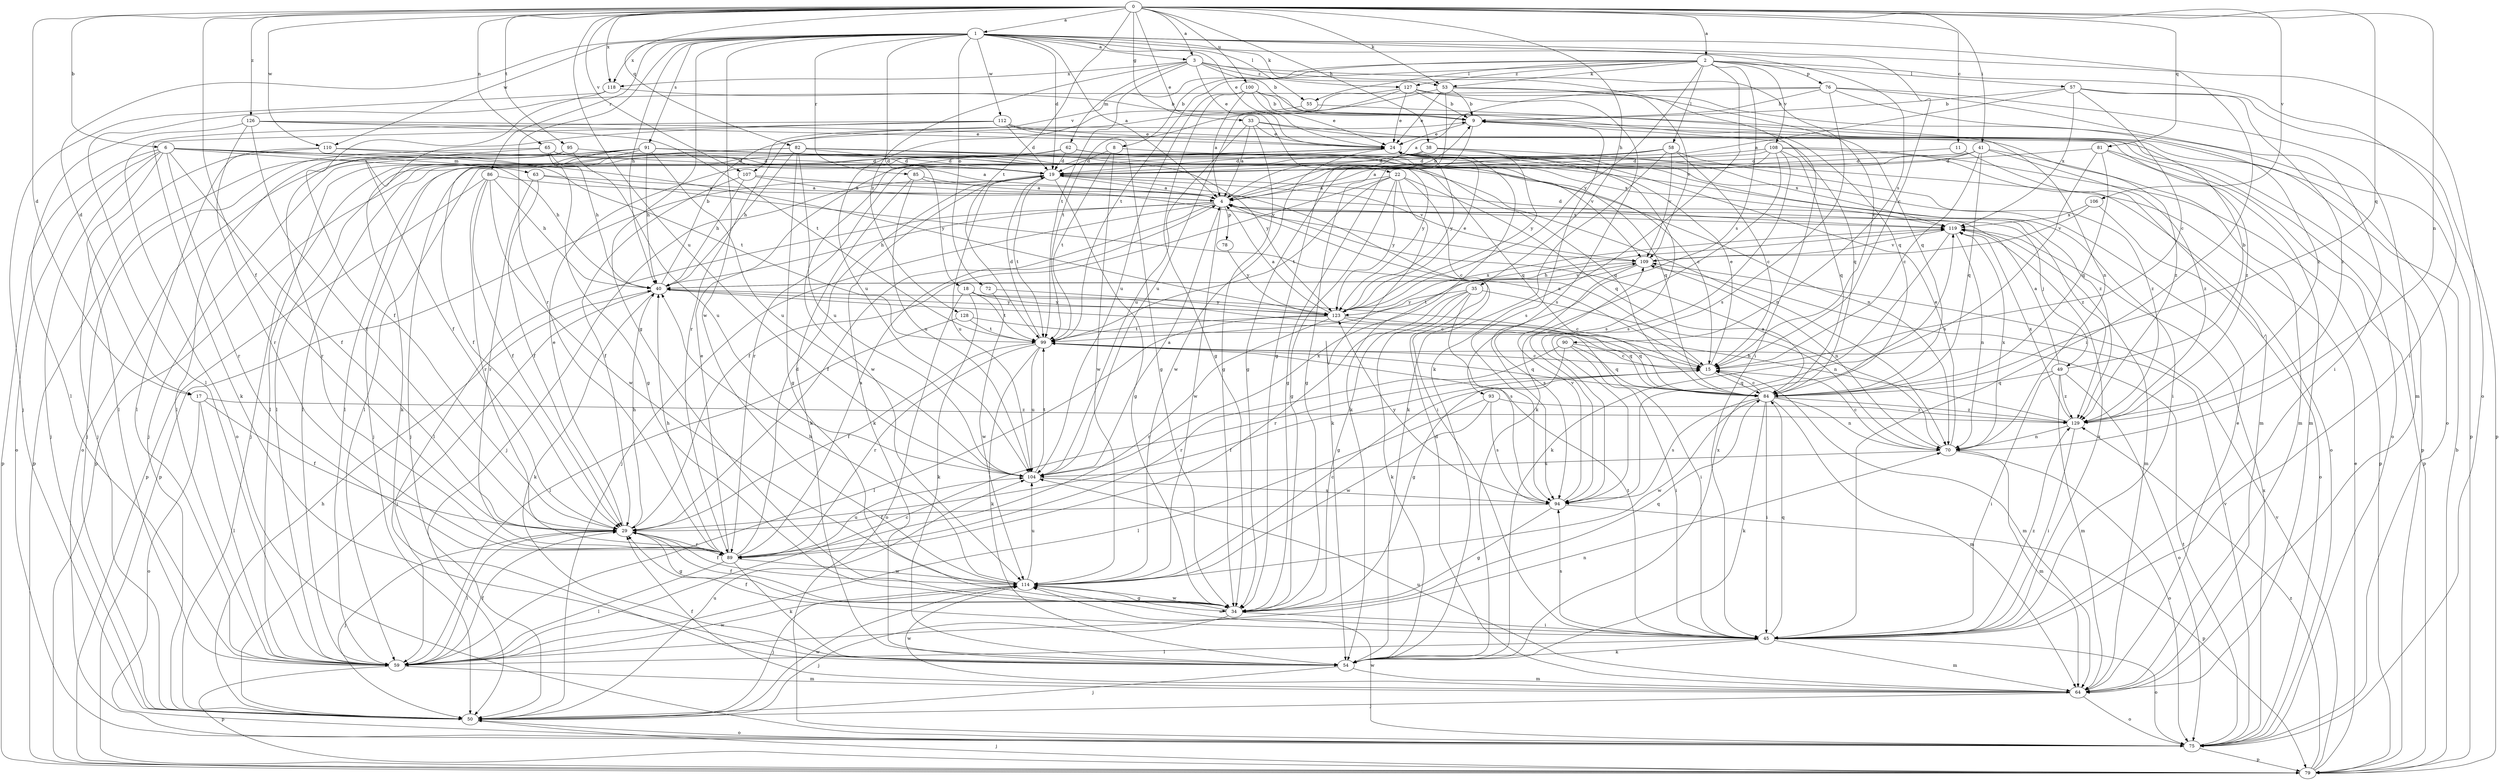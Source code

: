 strict digraph  {
0;
1;
2;
3;
4;
6;
8;
9;
11;
15;
17;
18;
19;
22;
24;
29;
33;
34;
35;
38;
40;
41;
45;
49;
50;
53;
54;
55;
57;
58;
59;
62;
63;
64;
65;
70;
72;
75;
76;
78;
79;
81;
82;
84;
85;
86;
89;
90;
91;
93;
94;
95;
99;
100;
104;
106;
107;
108;
109;
110;
112;
114;
118;
119;
123;
126;
127;
128;
129;
0 -> 1  [label=a];
0 -> 2  [label=a];
0 -> 3  [label=a];
0 -> 6  [label=b];
0 -> 11  [label=c];
0 -> 17  [label=d];
0 -> 22  [label=e];
0 -> 29  [label=f];
0 -> 33  [label=g];
0 -> 35  [label=h];
0 -> 38  [label=h];
0 -> 41  [label=i];
0 -> 53  [label=k];
0 -> 65  [label=n];
0 -> 70  [label=n];
0 -> 81  [label=q];
0 -> 82  [label=q];
0 -> 84  [label=q];
0 -> 95  [label=t];
0 -> 99  [label=t];
0 -> 100  [label=u];
0 -> 104  [label=u];
0 -> 106  [label=v];
0 -> 107  [label=v];
0 -> 110  [label=w];
0 -> 118  [label=x];
0 -> 126  [label=z];
1 -> 3  [label=a];
1 -> 4  [label=a];
1 -> 15  [label=c];
1 -> 17  [label=d];
1 -> 18  [label=d];
1 -> 19  [label=d];
1 -> 24  [label=e];
1 -> 34  [label=g];
1 -> 40  [label=h];
1 -> 45  [label=i];
1 -> 53  [label=k];
1 -> 55  [label=l];
1 -> 72  [label=o];
1 -> 75  [label=o];
1 -> 85  [label=r];
1 -> 86  [label=r];
1 -> 89  [label=r];
1 -> 90  [label=s];
1 -> 91  [label=s];
1 -> 110  [label=w];
1 -> 112  [label=w];
1 -> 114  [label=w];
1 -> 118  [label=x];
2 -> 8  [label=b];
2 -> 45  [label=i];
2 -> 53  [label=k];
2 -> 54  [label=k];
2 -> 55  [label=l];
2 -> 57  [label=l];
2 -> 58  [label=l];
2 -> 76  [label=p];
2 -> 93  [label=s];
2 -> 99  [label=t];
2 -> 107  [label=v];
2 -> 108  [label=v];
2 -> 123  [label=y];
2 -> 127  [label=z];
3 -> 9  [label=b];
3 -> 15  [label=c];
3 -> 24  [label=e];
3 -> 45  [label=i];
3 -> 62  [label=m];
3 -> 99  [label=t];
3 -> 118  [label=x];
3 -> 127  [label=z];
3 -> 128  [label=z];
4 -> 9  [label=b];
4 -> 29  [label=f];
4 -> 40  [label=h];
4 -> 49  [label=j];
4 -> 50  [label=j];
4 -> 59  [label=l];
4 -> 78  [label=p];
4 -> 114  [label=w];
4 -> 119  [label=x];
6 -> 29  [label=f];
6 -> 40  [label=h];
6 -> 50  [label=j];
6 -> 59  [label=l];
6 -> 63  [label=m];
6 -> 70  [label=n];
6 -> 75  [label=o];
6 -> 79  [label=p];
6 -> 89  [label=r];
6 -> 123  [label=y];
8 -> 19  [label=d];
8 -> 45  [label=i];
8 -> 99  [label=t];
8 -> 114  [label=w];
9 -> 24  [label=e];
9 -> 34  [label=g];
9 -> 84  [label=q];
9 -> 94  [label=s];
11 -> 19  [label=d];
11 -> 64  [label=m];
15 -> 4  [label=a];
15 -> 24  [label=e];
15 -> 29  [label=f];
15 -> 64  [label=m];
15 -> 84  [label=q];
17 -> 29  [label=f];
17 -> 59  [label=l];
17 -> 75  [label=o];
17 -> 129  [label=z];
18 -> 15  [label=c];
18 -> 54  [label=k];
18 -> 75  [label=o];
18 -> 99  [label=t];
18 -> 123  [label=y];
19 -> 4  [label=a];
19 -> 34  [label=g];
19 -> 50  [label=j];
19 -> 54  [label=k];
19 -> 79  [label=p];
19 -> 99  [label=t];
19 -> 104  [label=u];
19 -> 109  [label=v];
22 -> 4  [label=a];
22 -> 15  [label=c];
22 -> 29  [label=f];
22 -> 34  [label=g];
22 -> 54  [label=k];
22 -> 84  [label=q];
22 -> 99  [label=t];
22 -> 123  [label=y];
24 -> 19  [label=d];
24 -> 50  [label=j];
24 -> 54  [label=k];
24 -> 114  [label=w];
24 -> 123  [label=y];
24 -> 129  [label=z];
29 -> 24  [label=e];
29 -> 34  [label=g];
29 -> 40  [label=h];
29 -> 50  [label=j];
29 -> 59  [label=l];
29 -> 89  [label=r];
33 -> 4  [label=a];
33 -> 24  [label=e];
33 -> 34  [label=g];
33 -> 75  [label=o];
33 -> 79  [label=p];
33 -> 104  [label=u];
34 -> 29  [label=f];
34 -> 45  [label=i];
34 -> 50  [label=j];
34 -> 84  [label=q];
34 -> 114  [label=w];
35 -> 34  [label=g];
35 -> 54  [label=k];
35 -> 70  [label=n];
35 -> 89  [label=r];
35 -> 94  [label=s];
35 -> 123  [label=y];
38 -> 19  [label=d];
38 -> 89  [label=r];
38 -> 94  [label=s];
38 -> 119  [label=x];
38 -> 123  [label=y];
40 -> 9  [label=b];
40 -> 15  [label=c];
40 -> 50  [label=j];
40 -> 54  [label=k];
40 -> 109  [label=v];
40 -> 123  [label=y];
41 -> 4  [label=a];
41 -> 15  [label=c];
41 -> 19  [label=d];
41 -> 34  [label=g];
41 -> 64  [label=m];
41 -> 84  [label=q];
41 -> 129  [label=z];
45 -> 29  [label=f];
45 -> 54  [label=k];
45 -> 59  [label=l];
45 -> 64  [label=m];
45 -> 75  [label=o];
45 -> 84  [label=q];
45 -> 94  [label=s];
45 -> 99  [label=t];
45 -> 114  [label=w];
45 -> 119  [label=x];
45 -> 129  [label=z];
49 -> 4  [label=a];
49 -> 9  [label=b];
49 -> 45  [label=i];
49 -> 64  [label=m];
49 -> 75  [label=o];
49 -> 84  [label=q];
49 -> 129  [label=z];
50 -> 40  [label=h];
50 -> 75  [label=o];
50 -> 104  [label=u];
50 -> 114  [label=w];
53 -> 9  [label=b];
53 -> 24  [label=e];
53 -> 34  [label=g];
53 -> 84  [label=q];
53 -> 99  [label=t];
53 -> 109  [label=v];
54 -> 50  [label=j];
54 -> 64  [label=m];
54 -> 119  [label=x];
55 -> 70  [label=n];
55 -> 104  [label=u];
57 -> 4  [label=a];
57 -> 9  [label=b];
57 -> 15  [label=c];
57 -> 79  [label=p];
57 -> 119  [label=x];
57 -> 129  [label=z];
58 -> 15  [label=c];
58 -> 19  [label=d];
58 -> 50  [label=j];
58 -> 54  [label=k];
58 -> 59  [label=l];
58 -> 109  [label=v];
58 -> 129  [label=z];
59 -> 15  [label=c];
59 -> 29  [label=f];
59 -> 64  [label=m];
59 -> 70  [label=n];
59 -> 79  [label=p];
59 -> 114  [label=w];
62 -> 19  [label=d];
62 -> 59  [label=l];
62 -> 79  [label=p];
62 -> 84  [label=q];
62 -> 109  [label=v];
62 -> 114  [label=w];
62 -> 119  [label=x];
63 -> 4  [label=a];
63 -> 29  [label=f];
63 -> 45  [label=i];
63 -> 89  [label=r];
64 -> 19  [label=d];
64 -> 24  [label=e];
64 -> 29  [label=f];
64 -> 50  [label=j];
64 -> 75  [label=o];
64 -> 104  [label=u];
64 -> 114  [label=w];
65 -> 4  [label=a];
65 -> 19  [label=d];
65 -> 34  [label=g];
65 -> 40  [label=h];
65 -> 50  [label=j];
65 -> 79  [label=p];
70 -> 4  [label=a];
70 -> 15  [label=c];
70 -> 24  [label=e];
70 -> 64  [label=m];
70 -> 75  [label=o];
70 -> 104  [label=u];
70 -> 119  [label=x];
72 -> 114  [label=w];
72 -> 123  [label=y];
75 -> 79  [label=p];
75 -> 99  [label=t];
75 -> 109  [label=v];
75 -> 114  [label=w];
75 -> 119  [label=x];
76 -> 4  [label=a];
76 -> 9  [label=b];
76 -> 45  [label=i];
76 -> 59  [label=l];
76 -> 64  [label=m];
76 -> 94  [label=s];
76 -> 129  [label=z];
78 -> 123  [label=y];
79 -> 9  [label=b];
79 -> 24  [label=e];
79 -> 50  [label=j];
79 -> 109  [label=v];
79 -> 129  [label=z];
81 -> 19  [label=d];
81 -> 64  [label=m];
81 -> 79  [label=p];
81 -> 84  [label=q];
81 -> 94  [label=s];
82 -> 15  [label=c];
82 -> 19  [label=d];
82 -> 34  [label=g];
82 -> 40  [label=h];
82 -> 50  [label=j];
82 -> 59  [label=l];
82 -> 84  [label=q];
82 -> 104  [label=u];
82 -> 123  [label=y];
84 -> 15  [label=c];
84 -> 45  [label=i];
84 -> 54  [label=k];
84 -> 64  [label=m];
84 -> 70  [label=n];
84 -> 94  [label=s];
84 -> 114  [label=w];
84 -> 129  [label=z];
85 -> 4  [label=a];
85 -> 54  [label=k];
85 -> 104  [label=u];
85 -> 129  [label=z];
86 -> 4  [label=a];
86 -> 29  [label=f];
86 -> 40  [label=h];
86 -> 79  [label=p];
86 -> 89  [label=r];
86 -> 114  [label=w];
89 -> 4  [label=a];
89 -> 19  [label=d];
89 -> 24  [label=e];
89 -> 40  [label=h];
89 -> 54  [label=k];
89 -> 59  [label=l];
89 -> 104  [label=u];
89 -> 114  [label=w];
90 -> 15  [label=c];
90 -> 34  [label=g];
90 -> 45  [label=i];
90 -> 84  [label=q];
90 -> 89  [label=r];
91 -> 19  [label=d];
91 -> 29  [label=f];
91 -> 40  [label=h];
91 -> 50  [label=j];
91 -> 54  [label=k];
91 -> 59  [label=l];
91 -> 70  [label=n];
91 -> 75  [label=o];
91 -> 84  [label=q];
91 -> 104  [label=u];
91 -> 123  [label=y];
93 -> 59  [label=l];
93 -> 94  [label=s];
93 -> 114  [label=w];
93 -> 129  [label=z];
94 -> 29  [label=f];
94 -> 34  [label=g];
94 -> 79  [label=p];
94 -> 109  [label=v];
94 -> 123  [label=y];
95 -> 19  [label=d];
95 -> 59  [label=l];
95 -> 89  [label=r];
95 -> 104  [label=u];
99 -> 15  [label=c];
99 -> 19  [label=d];
99 -> 29  [label=f];
99 -> 54  [label=k];
99 -> 84  [label=q];
99 -> 89  [label=r];
99 -> 104  [label=u];
100 -> 4  [label=a];
100 -> 9  [label=b];
100 -> 24  [label=e];
100 -> 34  [label=g];
100 -> 75  [label=o];
100 -> 84  [label=q];
100 -> 104  [label=u];
104 -> 4  [label=a];
104 -> 94  [label=s];
104 -> 99  [label=t];
104 -> 119  [label=x];
106 -> 75  [label=o];
106 -> 109  [label=v];
106 -> 119  [label=x];
107 -> 4  [label=a];
107 -> 29  [label=f];
107 -> 40  [label=h];
107 -> 109  [label=v];
108 -> 19  [label=d];
108 -> 34  [label=g];
108 -> 54  [label=k];
108 -> 59  [label=l];
108 -> 75  [label=o];
108 -> 79  [label=p];
108 -> 84  [label=q];
108 -> 94  [label=s];
109 -> 40  [label=h];
109 -> 70  [label=n];
109 -> 94  [label=s];
109 -> 99  [label=t];
110 -> 19  [label=d];
110 -> 50  [label=j];
110 -> 59  [label=l];
110 -> 99  [label=t];
112 -> 19  [label=d];
112 -> 24  [label=e];
112 -> 29  [label=f];
112 -> 34  [label=g];
112 -> 54  [label=k];
112 -> 75  [label=o];
112 -> 129  [label=z];
114 -> 15  [label=c];
114 -> 29  [label=f];
114 -> 34  [label=g];
114 -> 40  [label=h];
114 -> 50  [label=j];
114 -> 104  [label=u];
118 -> 9  [label=b];
118 -> 29  [label=f];
118 -> 50  [label=j];
119 -> 19  [label=d];
119 -> 54  [label=k];
119 -> 64  [label=m];
119 -> 70  [label=n];
119 -> 109  [label=v];
123 -> 4  [label=a];
123 -> 24  [label=e];
123 -> 45  [label=i];
123 -> 59  [label=l];
123 -> 84  [label=q];
123 -> 89  [label=r];
123 -> 99  [label=t];
123 -> 119  [label=x];
126 -> 24  [label=e];
126 -> 29  [label=f];
126 -> 59  [label=l];
126 -> 89  [label=r];
126 -> 99  [label=t];
126 -> 129  [label=z];
127 -> 9  [label=b];
127 -> 24  [label=e];
127 -> 79  [label=p];
127 -> 89  [label=r];
127 -> 94  [label=s];
127 -> 104  [label=u];
128 -> 59  [label=l];
128 -> 84  [label=q];
128 -> 99  [label=t];
129 -> 40  [label=h];
129 -> 45  [label=i];
129 -> 70  [label=n];
129 -> 119  [label=x];
}
